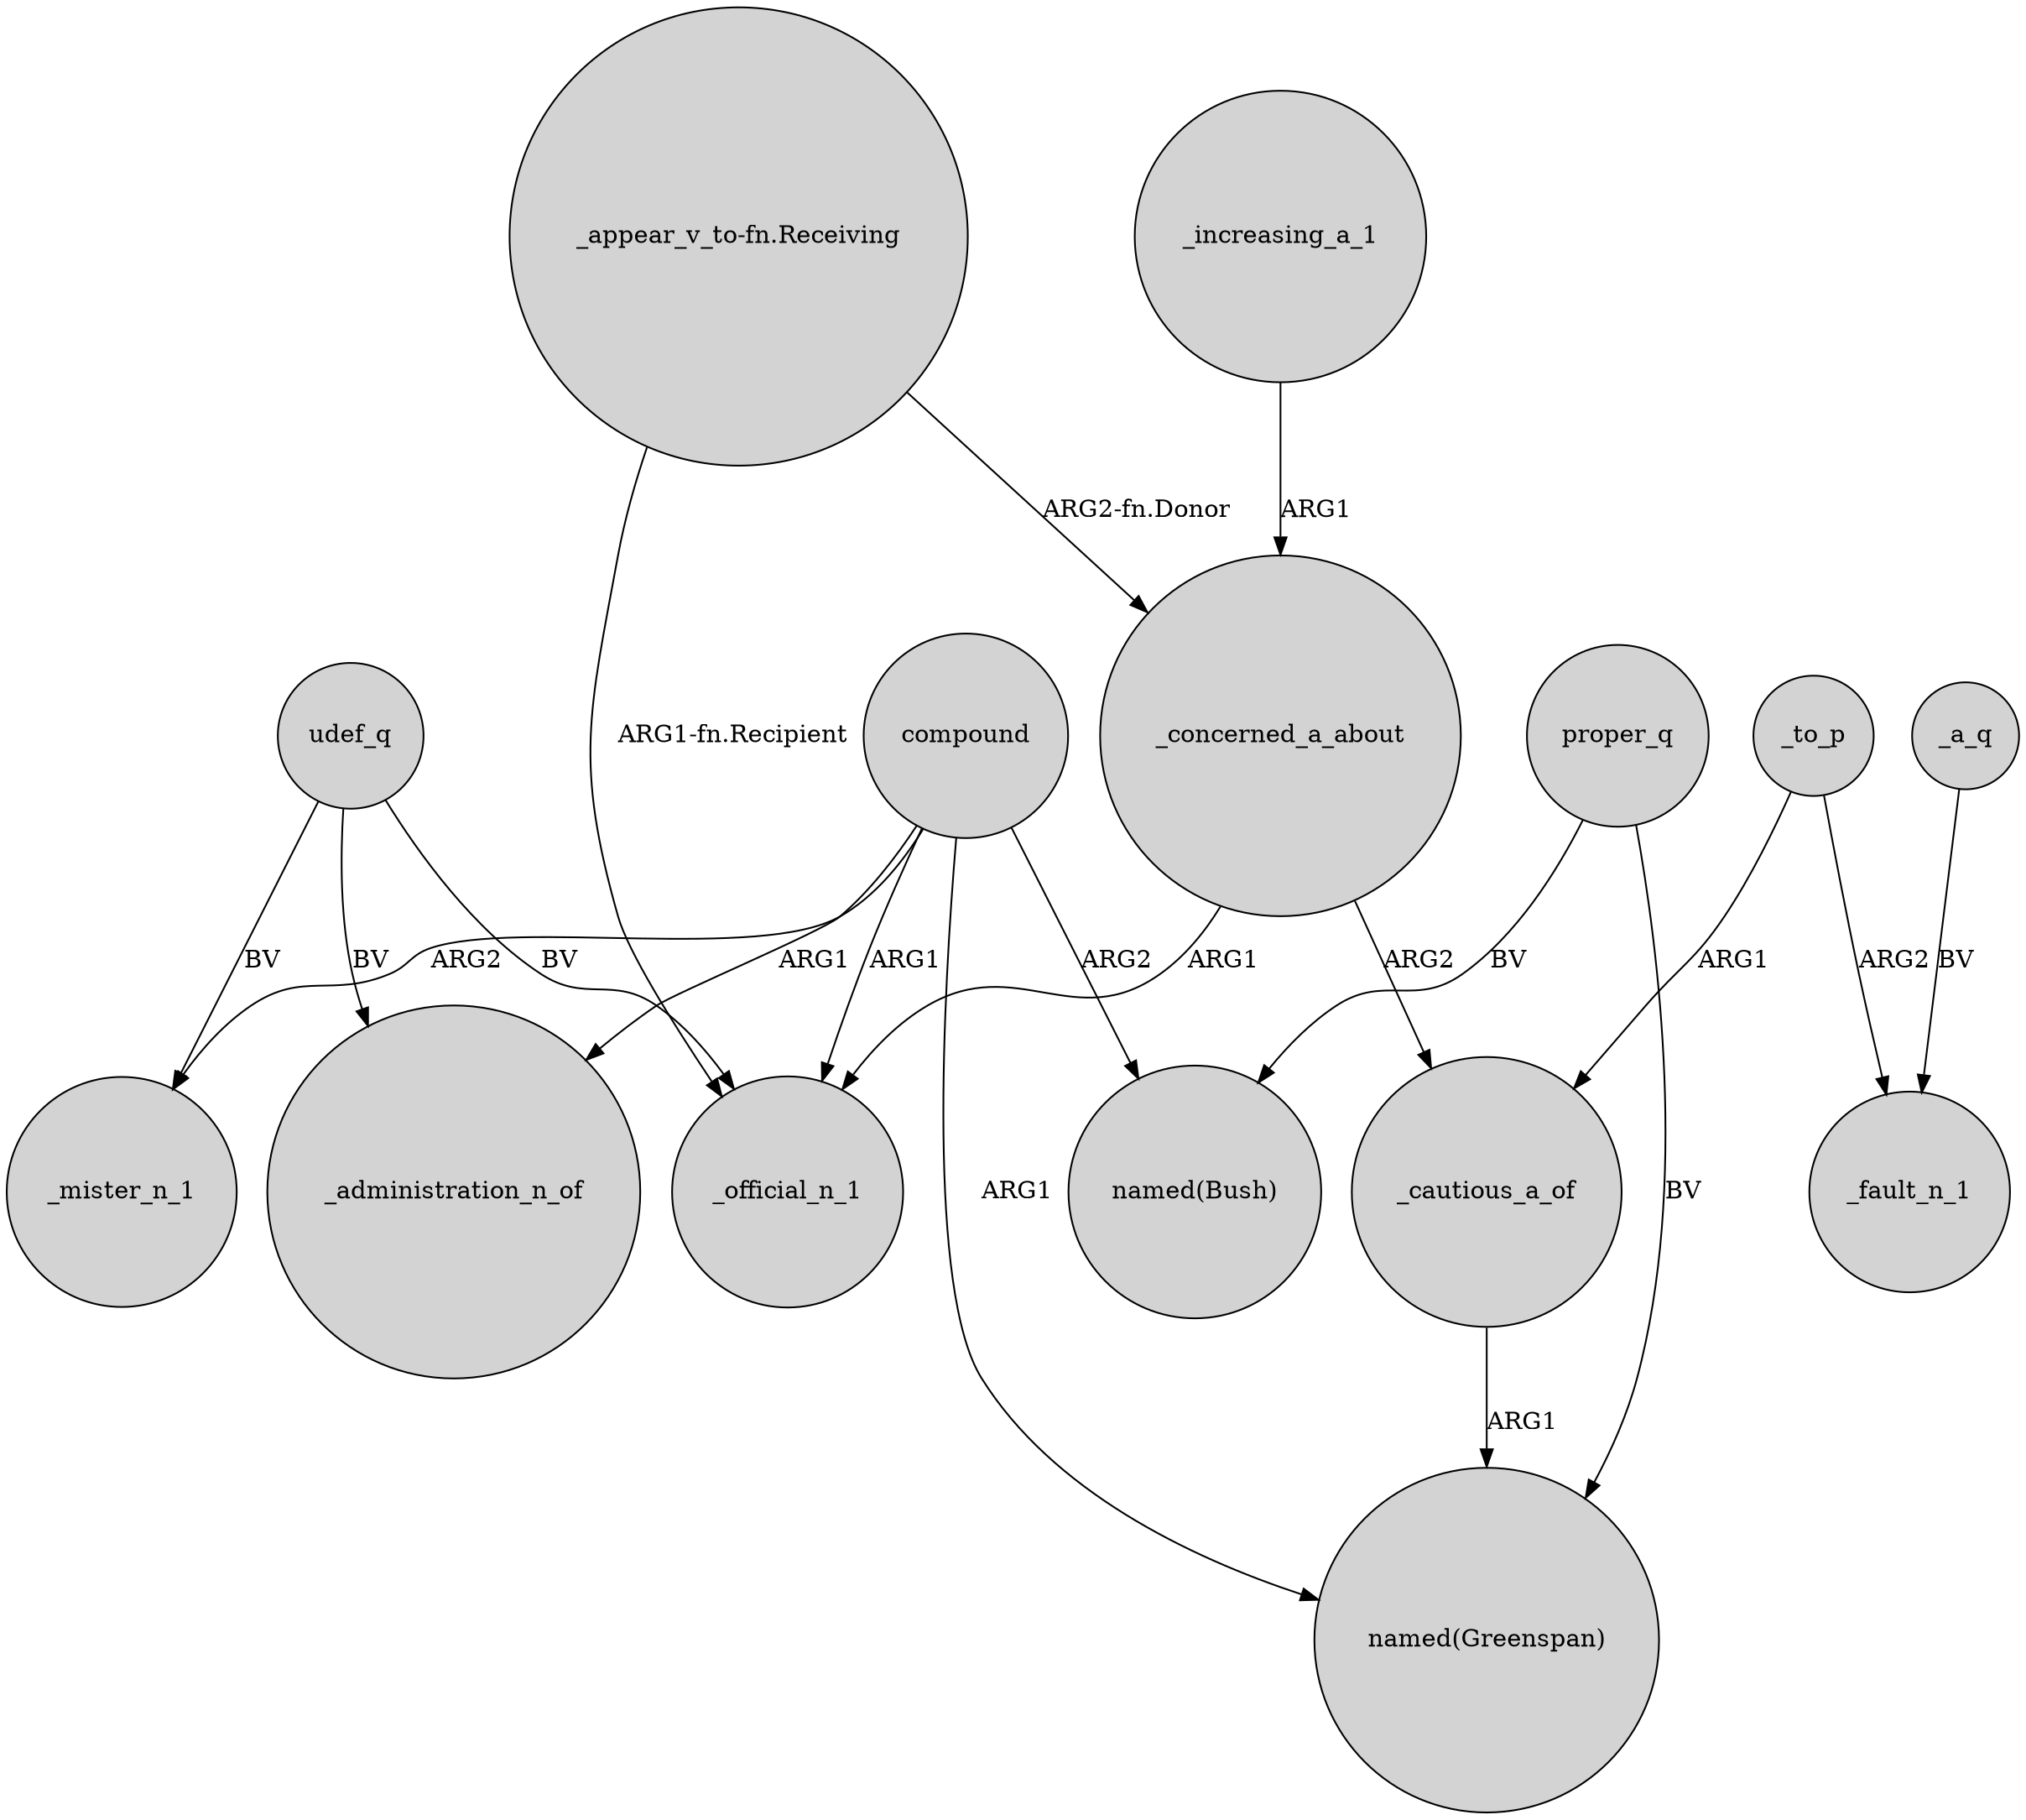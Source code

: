 digraph {
	node [shape=circle style=filled]
	compound -> _mister_n_1 [label=ARG2]
	compound -> _administration_n_of [label=ARG1]
	_concerned_a_about -> _cautious_a_of [label=ARG2]
	"_appear_v_to-fn.Receiving" -> _official_n_1 [label="ARG1-fn.Recipient"]
	_a_q -> _fault_n_1 [label=BV]
	udef_q -> _mister_n_1 [label=BV]
	_concerned_a_about -> _official_n_1 [label=ARG1]
	proper_q -> "named(Bush)" [label=BV]
	compound -> "named(Bush)" [label=ARG2]
	udef_q -> _administration_n_of [label=BV]
	_to_p -> _fault_n_1 [label=ARG2]
	compound -> _official_n_1 [label=ARG1]
	proper_q -> "named(Greenspan)" [label=BV]
	_to_p -> _cautious_a_of [label=ARG1]
	_cautious_a_of -> "named(Greenspan)" [label=ARG1]
	_increasing_a_1 -> _concerned_a_about [label=ARG1]
	udef_q -> _official_n_1 [label=BV]
	"_appear_v_to-fn.Receiving" -> _concerned_a_about [label="ARG2-fn.Donor"]
	compound -> "named(Greenspan)" [label=ARG1]
}
